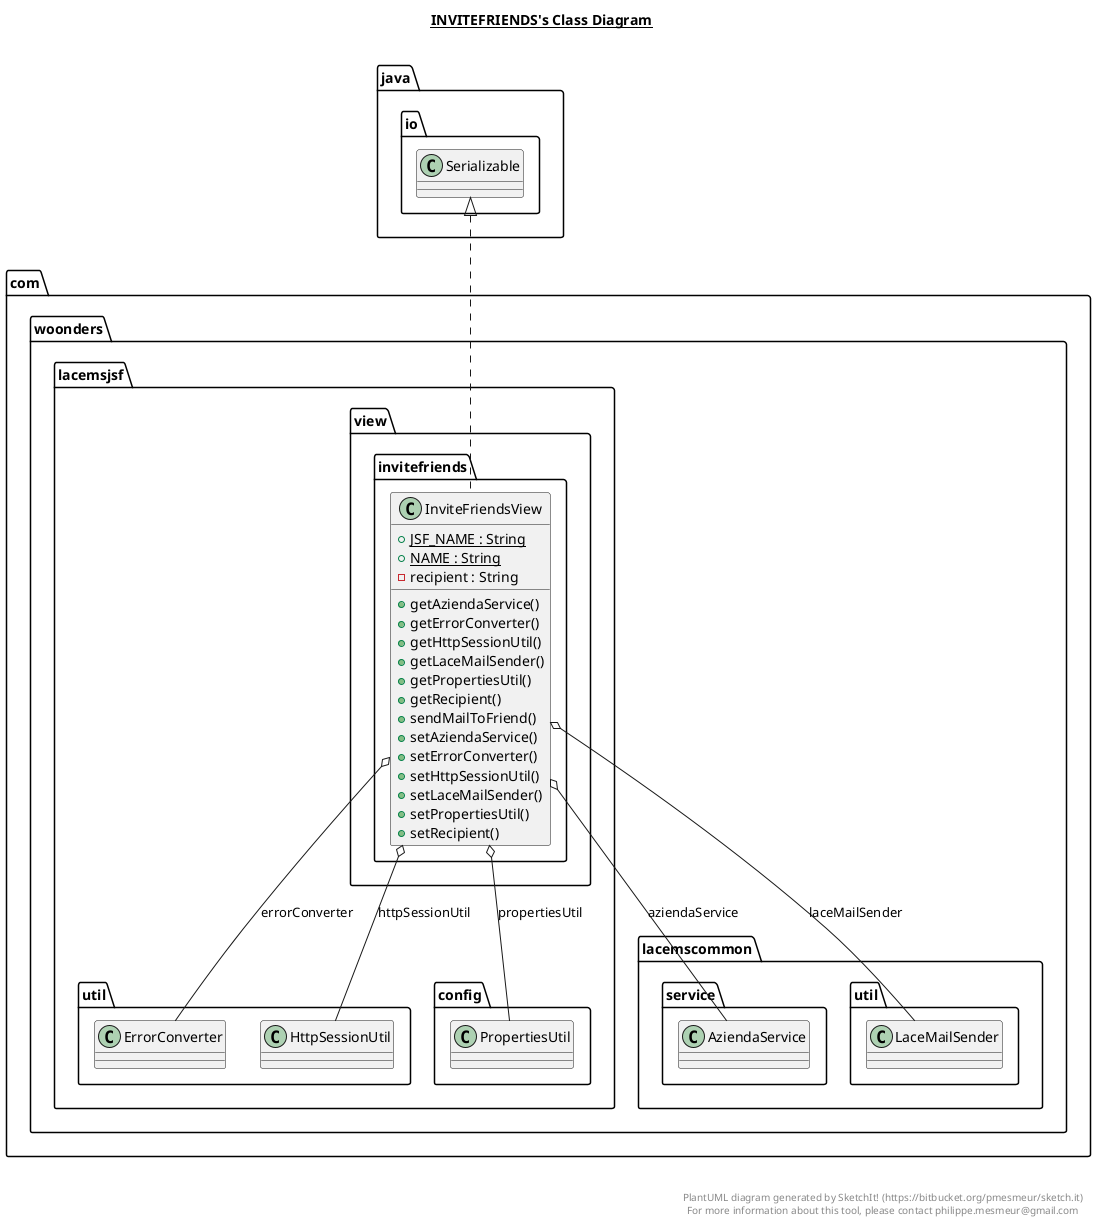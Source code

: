 @startuml

title __INVITEFRIENDS's Class Diagram__\n

  namespace com.woonders.lacemsjsf.view.invitefriends {
    class com.woonders.lacemsjsf.view.invitefriends.InviteFriendsView {
        {static} + JSF_NAME : String
        {static} + NAME : String
        - recipient : String
        + getAziendaService()
        + getErrorConverter()
        + getHttpSessionUtil()
        + getLaceMailSender()
        + getPropertiesUtil()
        + getRecipient()
        + sendMailToFriend()
        + setAziendaService()
        + setErrorConverter()
        + setHttpSessionUtil()
        + setLaceMailSender()
        + setPropertiesUtil()
        + setRecipient()
    }
  }
  

  com.woonders.lacemsjsf.view.invitefriends.InviteFriendsView .up.|> java.io.Serializable
  com.woonders.lacemsjsf.view.invitefriends.InviteFriendsView o-- com.woonders.lacemscommon.service.AziendaService : aziendaService
  com.woonders.lacemsjsf.view.invitefriends.InviteFriendsView o-- com.woonders.lacemsjsf.util.ErrorConverter : errorConverter
  com.woonders.lacemsjsf.view.invitefriends.InviteFriendsView o-- com.woonders.lacemsjsf.util.HttpSessionUtil : httpSessionUtil
  com.woonders.lacemsjsf.view.invitefriends.InviteFriendsView o-- com.woonders.lacemscommon.util.LaceMailSender : laceMailSender
  com.woonders.lacemsjsf.view.invitefriends.InviteFriendsView o-- com.woonders.lacemsjsf.config.PropertiesUtil : propertiesUtil


right footer


PlantUML diagram generated by SketchIt! (https://bitbucket.org/pmesmeur/sketch.it)
For more information about this tool, please contact philippe.mesmeur@gmail.com
endfooter

@enduml
